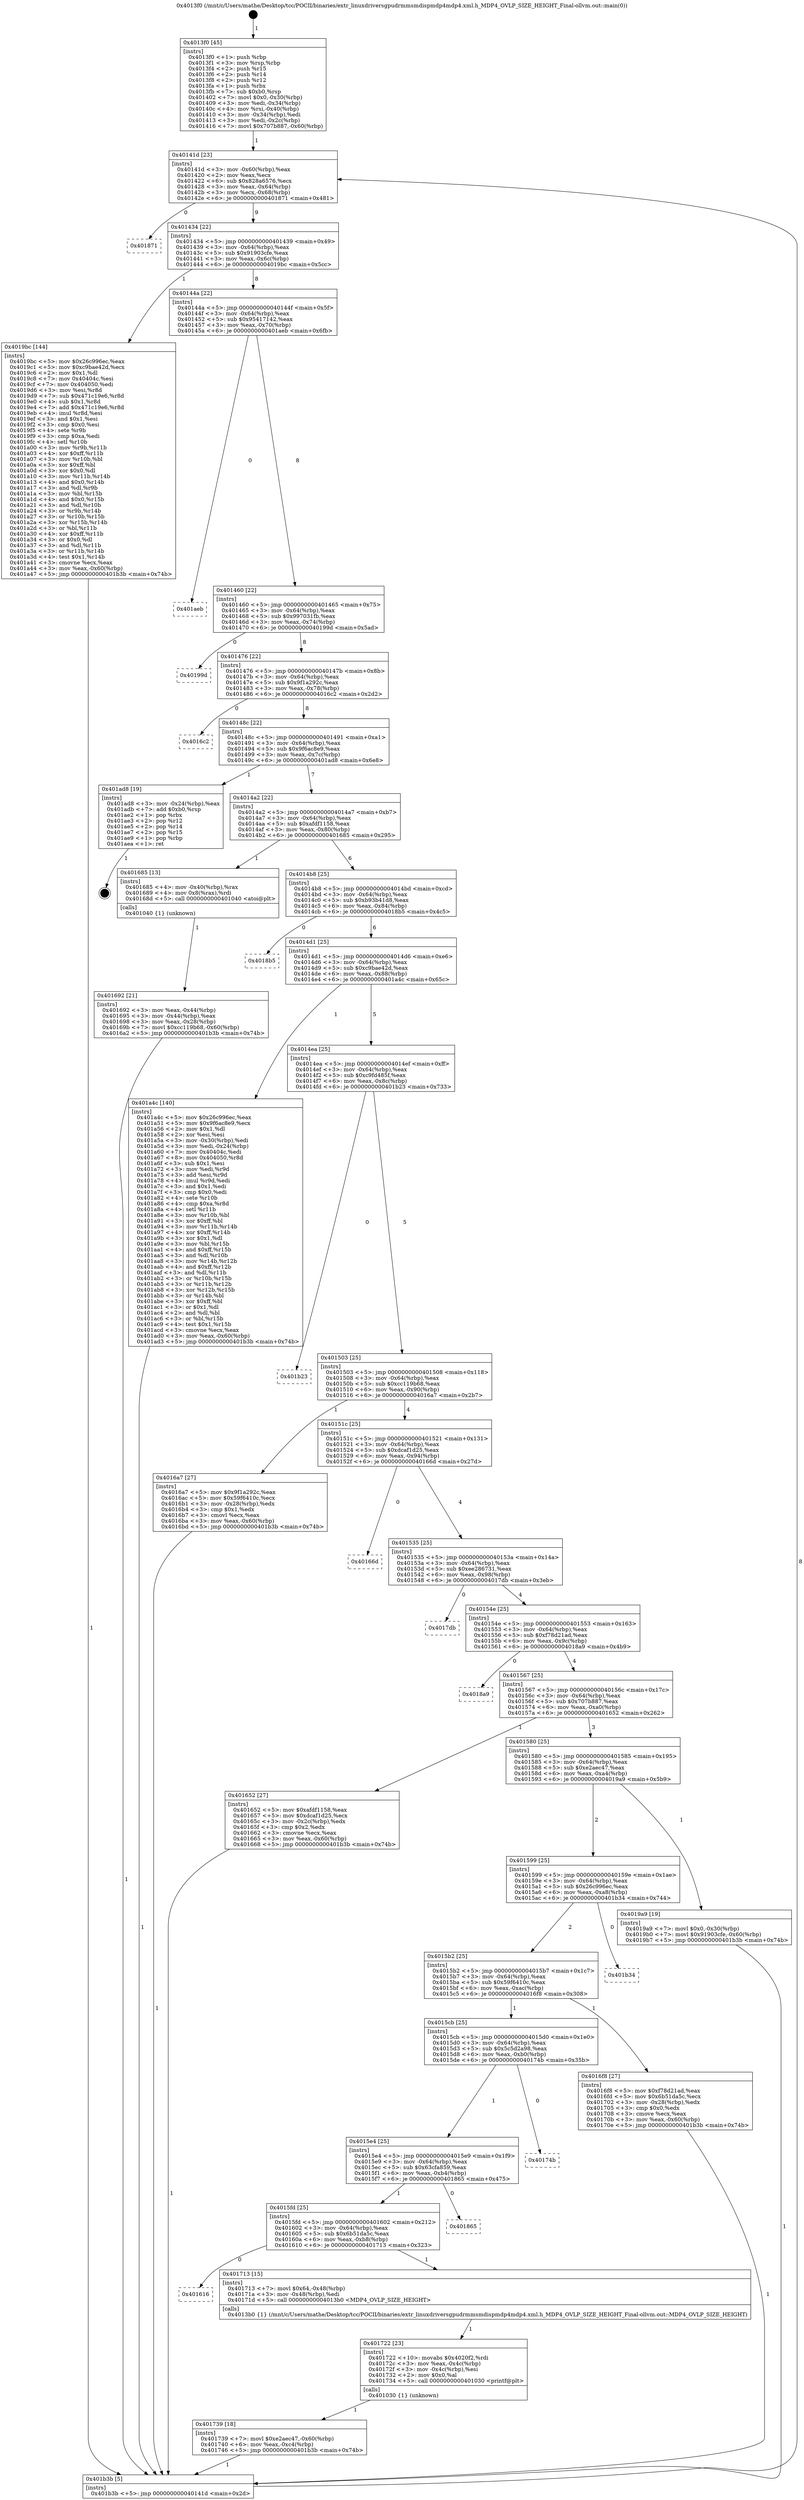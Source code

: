 digraph "0x4013f0" {
  label = "0x4013f0 (/mnt/c/Users/mathe/Desktop/tcc/POCII/binaries/extr_linuxdriversgpudrmmsmdispmdp4mdp4.xml.h_MDP4_OVLP_SIZE_HEIGHT_Final-ollvm.out::main(0))"
  labelloc = "t"
  node[shape=record]

  Entry [label="",width=0.3,height=0.3,shape=circle,fillcolor=black,style=filled]
  "0x40141d" [label="{
     0x40141d [23]\l
     | [instrs]\l
     &nbsp;&nbsp;0x40141d \<+3\>: mov -0x60(%rbp),%eax\l
     &nbsp;&nbsp;0x401420 \<+2\>: mov %eax,%ecx\l
     &nbsp;&nbsp;0x401422 \<+6\>: sub $0x828a6576,%ecx\l
     &nbsp;&nbsp;0x401428 \<+3\>: mov %eax,-0x64(%rbp)\l
     &nbsp;&nbsp;0x40142b \<+3\>: mov %ecx,-0x68(%rbp)\l
     &nbsp;&nbsp;0x40142e \<+6\>: je 0000000000401871 \<main+0x481\>\l
  }"]
  "0x401871" [label="{
     0x401871\l
  }", style=dashed]
  "0x401434" [label="{
     0x401434 [22]\l
     | [instrs]\l
     &nbsp;&nbsp;0x401434 \<+5\>: jmp 0000000000401439 \<main+0x49\>\l
     &nbsp;&nbsp;0x401439 \<+3\>: mov -0x64(%rbp),%eax\l
     &nbsp;&nbsp;0x40143c \<+5\>: sub $0x91903cfe,%eax\l
     &nbsp;&nbsp;0x401441 \<+3\>: mov %eax,-0x6c(%rbp)\l
     &nbsp;&nbsp;0x401444 \<+6\>: je 00000000004019bc \<main+0x5cc\>\l
  }"]
  Exit [label="",width=0.3,height=0.3,shape=circle,fillcolor=black,style=filled,peripheries=2]
  "0x4019bc" [label="{
     0x4019bc [144]\l
     | [instrs]\l
     &nbsp;&nbsp;0x4019bc \<+5\>: mov $0x26c996ec,%eax\l
     &nbsp;&nbsp;0x4019c1 \<+5\>: mov $0xc9bae42d,%ecx\l
     &nbsp;&nbsp;0x4019c6 \<+2\>: mov $0x1,%dl\l
     &nbsp;&nbsp;0x4019c8 \<+7\>: mov 0x40404c,%esi\l
     &nbsp;&nbsp;0x4019cf \<+7\>: mov 0x404050,%edi\l
     &nbsp;&nbsp;0x4019d6 \<+3\>: mov %esi,%r8d\l
     &nbsp;&nbsp;0x4019d9 \<+7\>: sub $0x471c19e6,%r8d\l
     &nbsp;&nbsp;0x4019e0 \<+4\>: sub $0x1,%r8d\l
     &nbsp;&nbsp;0x4019e4 \<+7\>: add $0x471c19e6,%r8d\l
     &nbsp;&nbsp;0x4019eb \<+4\>: imul %r8d,%esi\l
     &nbsp;&nbsp;0x4019ef \<+3\>: and $0x1,%esi\l
     &nbsp;&nbsp;0x4019f2 \<+3\>: cmp $0x0,%esi\l
     &nbsp;&nbsp;0x4019f5 \<+4\>: sete %r9b\l
     &nbsp;&nbsp;0x4019f9 \<+3\>: cmp $0xa,%edi\l
     &nbsp;&nbsp;0x4019fc \<+4\>: setl %r10b\l
     &nbsp;&nbsp;0x401a00 \<+3\>: mov %r9b,%r11b\l
     &nbsp;&nbsp;0x401a03 \<+4\>: xor $0xff,%r11b\l
     &nbsp;&nbsp;0x401a07 \<+3\>: mov %r10b,%bl\l
     &nbsp;&nbsp;0x401a0a \<+3\>: xor $0xff,%bl\l
     &nbsp;&nbsp;0x401a0d \<+3\>: xor $0x0,%dl\l
     &nbsp;&nbsp;0x401a10 \<+3\>: mov %r11b,%r14b\l
     &nbsp;&nbsp;0x401a13 \<+4\>: and $0x0,%r14b\l
     &nbsp;&nbsp;0x401a17 \<+3\>: and %dl,%r9b\l
     &nbsp;&nbsp;0x401a1a \<+3\>: mov %bl,%r15b\l
     &nbsp;&nbsp;0x401a1d \<+4\>: and $0x0,%r15b\l
     &nbsp;&nbsp;0x401a21 \<+3\>: and %dl,%r10b\l
     &nbsp;&nbsp;0x401a24 \<+3\>: or %r9b,%r14b\l
     &nbsp;&nbsp;0x401a27 \<+3\>: or %r10b,%r15b\l
     &nbsp;&nbsp;0x401a2a \<+3\>: xor %r15b,%r14b\l
     &nbsp;&nbsp;0x401a2d \<+3\>: or %bl,%r11b\l
     &nbsp;&nbsp;0x401a30 \<+4\>: xor $0xff,%r11b\l
     &nbsp;&nbsp;0x401a34 \<+3\>: or $0x0,%dl\l
     &nbsp;&nbsp;0x401a37 \<+3\>: and %dl,%r11b\l
     &nbsp;&nbsp;0x401a3a \<+3\>: or %r11b,%r14b\l
     &nbsp;&nbsp;0x401a3d \<+4\>: test $0x1,%r14b\l
     &nbsp;&nbsp;0x401a41 \<+3\>: cmovne %ecx,%eax\l
     &nbsp;&nbsp;0x401a44 \<+3\>: mov %eax,-0x60(%rbp)\l
     &nbsp;&nbsp;0x401a47 \<+5\>: jmp 0000000000401b3b \<main+0x74b\>\l
  }"]
  "0x40144a" [label="{
     0x40144a [22]\l
     | [instrs]\l
     &nbsp;&nbsp;0x40144a \<+5\>: jmp 000000000040144f \<main+0x5f\>\l
     &nbsp;&nbsp;0x40144f \<+3\>: mov -0x64(%rbp),%eax\l
     &nbsp;&nbsp;0x401452 \<+5\>: sub $0x95417142,%eax\l
     &nbsp;&nbsp;0x401457 \<+3\>: mov %eax,-0x70(%rbp)\l
     &nbsp;&nbsp;0x40145a \<+6\>: je 0000000000401aeb \<main+0x6fb\>\l
  }"]
  "0x401739" [label="{
     0x401739 [18]\l
     | [instrs]\l
     &nbsp;&nbsp;0x401739 \<+7\>: movl $0xe2aec47,-0x60(%rbp)\l
     &nbsp;&nbsp;0x401740 \<+6\>: mov %eax,-0xc4(%rbp)\l
     &nbsp;&nbsp;0x401746 \<+5\>: jmp 0000000000401b3b \<main+0x74b\>\l
  }"]
  "0x401aeb" [label="{
     0x401aeb\l
  }", style=dashed]
  "0x401460" [label="{
     0x401460 [22]\l
     | [instrs]\l
     &nbsp;&nbsp;0x401460 \<+5\>: jmp 0000000000401465 \<main+0x75\>\l
     &nbsp;&nbsp;0x401465 \<+3\>: mov -0x64(%rbp),%eax\l
     &nbsp;&nbsp;0x401468 \<+5\>: sub $0x997031fb,%eax\l
     &nbsp;&nbsp;0x40146d \<+3\>: mov %eax,-0x74(%rbp)\l
     &nbsp;&nbsp;0x401470 \<+6\>: je 000000000040199d \<main+0x5ad\>\l
  }"]
  "0x401722" [label="{
     0x401722 [23]\l
     | [instrs]\l
     &nbsp;&nbsp;0x401722 \<+10\>: movabs $0x4020f2,%rdi\l
     &nbsp;&nbsp;0x40172c \<+3\>: mov %eax,-0x4c(%rbp)\l
     &nbsp;&nbsp;0x40172f \<+3\>: mov -0x4c(%rbp),%esi\l
     &nbsp;&nbsp;0x401732 \<+2\>: mov $0x0,%al\l
     &nbsp;&nbsp;0x401734 \<+5\>: call 0000000000401030 \<printf@plt\>\l
     | [calls]\l
     &nbsp;&nbsp;0x401030 \{1\} (unknown)\l
  }"]
  "0x40199d" [label="{
     0x40199d\l
  }", style=dashed]
  "0x401476" [label="{
     0x401476 [22]\l
     | [instrs]\l
     &nbsp;&nbsp;0x401476 \<+5\>: jmp 000000000040147b \<main+0x8b\>\l
     &nbsp;&nbsp;0x40147b \<+3\>: mov -0x64(%rbp),%eax\l
     &nbsp;&nbsp;0x40147e \<+5\>: sub $0x9f1a292c,%eax\l
     &nbsp;&nbsp;0x401483 \<+3\>: mov %eax,-0x78(%rbp)\l
     &nbsp;&nbsp;0x401486 \<+6\>: je 00000000004016c2 \<main+0x2d2\>\l
  }"]
  "0x401616" [label="{
     0x401616\l
  }", style=dashed]
  "0x4016c2" [label="{
     0x4016c2\l
  }", style=dashed]
  "0x40148c" [label="{
     0x40148c [22]\l
     | [instrs]\l
     &nbsp;&nbsp;0x40148c \<+5\>: jmp 0000000000401491 \<main+0xa1\>\l
     &nbsp;&nbsp;0x401491 \<+3\>: mov -0x64(%rbp),%eax\l
     &nbsp;&nbsp;0x401494 \<+5\>: sub $0x9f6ac8e9,%eax\l
     &nbsp;&nbsp;0x401499 \<+3\>: mov %eax,-0x7c(%rbp)\l
     &nbsp;&nbsp;0x40149c \<+6\>: je 0000000000401ad8 \<main+0x6e8\>\l
  }"]
  "0x401713" [label="{
     0x401713 [15]\l
     | [instrs]\l
     &nbsp;&nbsp;0x401713 \<+7\>: movl $0x64,-0x48(%rbp)\l
     &nbsp;&nbsp;0x40171a \<+3\>: mov -0x48(%rbp),%edi\l
     &nbsp;&nbsp;0x40171d \<+5\>: call 00000000004013b0 \<MDP4_OVLP_SIZE_HEIGHT\>\l
     | [calls]\l
     &nbsp;&nbsp;0x4013b0 \{1\} (/mnt/c/Users/mathe/Desktop/tcc/POCII/binaries/extr_linuxdriversgpudrmmsmdispmdp4mdp4.xml.h_MDP4_OVLP_SIZE_HEIGHT_Final-ollvm.out::MDP4_OVLP_SIZE_HEIGHT)\l
  }"]
  "0x401ad8" [label="{
     0x401ad8 [19]\l
     | [instrs]\l
     &nbsp;&nbsp;0x401ad8 \<+3\>: mov -0x24(%rbp),%eax\l
     &nbsp;&nbsp;0x401adb \<+7\>: add $0xb0,%rsp\l
     &nbsp;&nbsp;0x401ae2 \<+1\>: pop %rbx\l
     &nbsp;&nbsp;0x401ae3 \<+2\>: pop %r12\l
     &nbsp;&nbsp;0x401ae5 \<+2\>: pop %r14\l
     &nbsp;&nbsp;0x401ae7 \<+2\>: pop %r15\l
     &nbsp;&nbsp;0x401ae9 \<+1\>: pop %rbp\l
     &nbsp;&nbsp;0x401aea \<+1\>: ret\l
  }"]
  "0x4014a2" [label="{
     0x4014a2 [22]\l
     | [instrs]\l
     &nbsp;&nbsp;0x4014a2 \<+5\>: jmp 00000000004014a7 \<main+0xb7\>\l
     &nbsp;&nbsp;0x4014a7 \<+3\>: mov -0x64(%rbp),%eax\l
     &nbsp;&nbsp;0x4014aa \<+5\>: sub $0xafdf1158,%eax\l
     &nbsp;&nbsp;0x4014af \<+3\>: mov %eax,-0x80(%rbp)\l
     &nbsp;&nbsp;0x4014b2 \<+6\>: je 0000000000401685 \<main+0x295\>\l
  }"]
  "0x4015fd" [label="{
     0x4015fd [25]\l
     | [instrs]\l
     &nbsp;&nbsp;0x4015fd \<+5\>: jmp 0000000000401602 \<main+0x212\>\l
     &nbsp;&nbsp;0x401602 \<+3\>: mov -0x64(%rbp),%eax\l
     &nbsp;&nbsp;0x401605 \<+5\>: sub $0x6b51da5c,%eax\l
     &nbsp;&nbsp;0x40160a \<+6\>: mov %eax,-0xb8(%rbp)\l
     &nbsp;&nbsp;0x401610 \<+6\>: je 0000000000401713 \<main+0x323\>\l
  }"]
  "0x401685" [label="{
     0x401685 [13]\l
     | [instrs]\l
     &nbsp;&nbsp;0x401685 \<+4\>: mov -0x40(%rbp),%rax\l
     &nbsp;&nbsp;0x401689 \<+4\>: mov 0x8(%rax),%rdi\l
     &nbsp;&nbsp;0x40168d \<+5\>: call 0000000000401040 \<atoi@plt\>\l
     | [calls]\l
     &nbsp;&nbsp;0x401040 \{1\} (unknown)\l
  }"]
  "0x4014b8" [label="{
     0x4014b8 [25]\l
     | [instrs]\l
     &nbsp;&nbsp;0x4014b8 \<+5\>: jmp 00000000004014bd \<main+0xcd\>\l
     &nbsp;&nbsp;0x4014bd \<+3\>: mov -0x64(%rbp),%eax\l
     &nbsp;&nbsp;0x4014c0 \<+5\>: sub $0xb93b41d8,%eax\l
     &nbsp;&nbsp;0x4014c5 \<+6\>: mov %eax,-0x84(%rbp)\l
     &nbsp;&nbsp;0x4014cb \<+6\>: je 00000000004018b5 \<main+0x4c5\>\l
  }"]
  "0x401865" [label="{
     0x401865\l
  }", style=dashed]
  "0x4018b5" [label="{
     0x4018b5\l
  }", style=dashed]
  "0x4014d1" [label="{
     0x4014d1 [25]\l
     | [instrs]\l
     &nbsp;&nbsp;0x4014d1 \<+5\>: jmp 00000000004014d6 \<main+0xe6\>\l
     &nbsp;&nbsp;0x4014d6 \<+3\>: mov -0x64(%rbp),%eax\l
     &nbsp;&nbsp;0x4014d9 \<+5\>: sub $0xc9bae42d,%eax\l
     &nbsp;&nbsp;0x4014de \<+6\>: mov %eax,-0x88(%rbp)\l
     &nbsp;&nbsp;0x4014e4 \<+6\>: je 0000000000401a4c \<main+0x65c\>\l
  }"]
  "0x4015e4" [label="{
     0x4015e4 [25]\l
     | [instrs]\l
     &nbsp;&nbsp;0x4015e4 \<+5\>: jmp 00000000004015e9 \<main+0x1f9\>\l
     &nbsp;&nbsp;0x4015e9 \<+3\>: mov -0x64(%rbp),%eax\l
     &nbsp;&nbsp;0x4015ec \<+5\>: sub $0x63cfa859,%eax\l
     &nbsp;&nbsp;0x4015f1 \<+6\>: mov %eax,-0xb4(%rbp)\l
     &nbsp;&nbsp;0x4015f7 \<+6\>: je 0000000000401865 \<main+0x475\>\l
  }"]
  "0x401a4c" [label="{
     0x401a4c [140]\l
     | [instrs]\l
     &nbsp;&nbsp;0x401a4c \<+5\>: mov $0x26c996ec,%eax\l
     &nbsp;&nbsp;0x401a51 \<+5\>: mov $0x9f6ac8e9,%ecx\l
     &nbsp;&nbsp;0x401a56 \<+2\>: mov $0x1,%dl\l
     &nbsp;&nbsp;0x401a58 \<+2\>: xor %esi,%esi\l
     &nbsp;&nbsp;0x401a5a \<+3\>: mov -0x30(%rbp),%edi\l
     &nbsp;&nbsp;0x401a5d \<+3\>: mov %edi,-0x24(%rbp)\l
     &nbsp;&nbsp;0x401a60 \<+7\>: mov 0x40404c,%edi\l
     &nbsp;&nbsp;0x401a67 \<+8\>: mov 0x404050,%r8d\l
     &nbsp;&nbsp;0x401a6f \<+3\>: sub $0x1,%esi\l
     &nbsp;&nbsp;0x401a72 \<+3\>: mov %edi,%r9d\l
     &nbsp;&nbsp;0x401a75 \<+3\>: add %esi,%r9d\l
     &nbsp;&nbsp;0x401a78 \<+4\>: imul %r9d,%edi\l
     &nbsp;&nbsp;0x401a7c \<+3\>: and $0x1,%edi\l
     &nbsp;&nbsp;0x401a7f \<+3\>: cmp $0x0,%edi\l
     &nbsp;&nbsp;0x401a82 \<+4\>: sete %r10b\l
     &nbsp;&nbsp;0x401a86 \<+4\>: cmp $0xa,%r8d\l
     &nbsp;&nbsp;0x401a8a \<+4\>: setl %r11b\l
     &nbsp;&nbsp;0x401a8e \<+3\>: mov %r10b,%bl\l
     &nbsp;&nbsp;0x401a91 \<+3\>: xor $0xff,%bl\l
     &nbsp;&nbsp;0x401a94 \<+3\>: mov %r11b,%r14b\l
     &nbsp;&nbsp;0x401a97 \<+4\>: xor $0xff,%r14b\l
     &nbsp;&nbsp;0x401a9b \<+3\>: xor $0x1,%dl\l
     &nbsp;&nbsp;0x401a9e \<+3\>: mov %bl,%r15b\l
     &nbsp;&nbsp;0x401aa1 \<+4\>: and $0xff,%r15b\l
     &nbsp;&nbsp;0x401aa5 \<+3\>: and %dl,%r10b\l
     &nbsp;&nbsp;0x401aa8 \<+3\>: mov %r14b,%r12b\l
     &nbsp;&nbsp;0x401aab \<+4\>: and $0xff,%r12b\l
     &nbsp;&nbsp;0x401aaf \<+3\>: and %dl,%r11b\l
     &nbsp;&nbsp;0x401ab2 \<+3\>: or %r10b,%r15b\l
     &nbsp;&nbsp;0x401ab5 \<+3\>: or %r11b,%r12b\l
     &nbsp;&nbsp;0x401ab8 \<+3\>: xor %r12b,%r15b\l
     &nbsp;&nbsp;0x401abb \<+3\>: or %r14b,%bl\l
     &nbsp;&nbsp;0x401abe \<+3\>: xor $0xff,%bl\l
     &nbsp;&nbsp;0x401ac1 \<+3\>: or $0x1,%dl\l
     &nbsp;&nbsp;0x401ac4 \<+2\>: and %dl,%bl\l
     &nbsp;&nbsp;0x401ac6 \<+3\>: or %bl,%r15b\l
     &nbsp;&nbsp;0x401ac9 \<+4\>: test $0x1,%r15b\l
     &nbsp;&nbsp;0x401acd \<+3\>: cmovne %ecx,%eax\l
     &nbsp;&nbsp;0x401ad0 \<+3\>: mov %eax,-0x60(%rbp)\l
     &nbsp;&nbsp;0x401ad3 \<+5\>: jmp 0000000000401b3b \<main+0x74b\>\l
  }"]
  "0x4014ea" [label="{
     0x4014ea [25]\l
     | [instrs]\l
     &nbsp;&nbsp;0x4014ea \<+5\>: jmp 00000000004014ef \<main+0xff\>\l
     &nbsp;&nbsp;0x4014ef \<+3\>: mov -0x64(%rbp),%eax\l
     &nbsp;&nbsp;0x4014f2 \<+5\>: sub $0xc9fd485f,%eax\l
     &nbsp;&nbsp;0x4014f7 \<+6\>: mov %eax,-0x8c(%rbp)\l
     &nbsp;&nbsp;0x4014fd \<+6\>: je 0000000000401b23 \<main+0x733\>\l
  }"]
  "0x40174b" [label="{
     0x40174b\l
  }", style=dashed]
  "0x401b23" [label="{
     0x401b23\l
  }", style=dashed]
  "0x401503" [label="{
     0x401503 [25]\l
     | [instrs]\l
     &nbsp;&nbsp;0x401503 \<+5\>: jmp 0000000000401508 \<main+0x118\>\l
     &nbsp;&nbsp;0x401508 \<+3\>: mov -0x64(%rbp),%eax\l
     &nbsp;&nbsp;0x40150b \<+5\>: sub $0xcc119b68,%eax\l
     &nbsp;&nbsp;0x401510 \<+6\>: mov %eax,-0x90(%rbp)\l
     &nbsp;&nbsp;0x401516 \<+6\>: je 00000000004016a7 \<main+0x2b7\>\l
  }"]
  "0x4015cb" [label="{
     0x4015cb [25]\l
     | [instrs]\l
     &nbsp;&nbsp;0x4015cb \<+5\>: jmp 00000000004015d0 \<main+0x1e0\>\l
     &nbsp;&nbsp;0x4015d0 \<+3\>: mov -0x64(%rbp),%eax\l
     &nbsp;&nbsp;0x4015d3 \<+5\>: sub $0x5c5d2a98,%eax\l
     &nbsp;&nbsp;0x4015d8 \<+6\>: mov %eax,-0xb0(%rbp)\l
     &nbsp;&nbsp;0x4015de \<+6\>: je 000000000040174b \<main+0x35b\>\l
  }"]
  "0x4016a7" [label="{
     0x4016a7 [27]\l
     | [instrs]\l
     &nbsp;&nbsp;0x4016a7 \<+5\>: mov $0x9f1a292c,%eax\l
     &nbsp;&nbsp;0x4016ac \<+5\>: mov $0x59f6410c,%ecx\l
     &nbsp;&nbsp;0x4016b1 \<+3\>: mov -0x28(%rbp),%edx\l
     &nbsp;&nbsp;0x4016b4 \<+3\>: cmp $0x1,%edx\l
     &nbsp;&nbsp;0x4016b7 \<+3\>: cmovl %ecx,%eax\l
     &nbsp;&nbsp;0x4016ba \<+3\>: mov %eax,-0x60(%rbp)\l
     &nbsp;&nbsp;0x4016bd \<+5\>: jmp 0000000000401b3b \<main+0x74b\>\l
  }"]
  "0x40151c" [label="{
     0x40151c [25]\l
     | [instrs]\l
     &nbsp;&nbsp;0x40151c \<+5\>: jmp 0000000000401521 \<main+0x131\>\l
     &nbsp;&nbsp;0x401521 \<+3\>: mov -0x64(%rbp),%eax\l
     &nbsp;&nbsp;0x401524 \<+5\>: sub $0xdcaf1d25,%eax\l
     &nbsp;&nbsp;0x401529 \<+6\>: mov %eax,-0x94(%rbp)\l
     &nbsp;&nbsp;0x40152f \<+6\>: je 000000000040166d \<main+0x27d\>\l
  }"]
  "0x4016f8" [label="{
     0x4016f8 [27]\l
     | [instrs]\l
     &nbsp;&nbsp;0x4016f8 \<+5\>: mov $0xf78d21ad,%eax\l
     &nbsp;&nbsp;0x4016fd \<+5\>: mov $0x6b51da5c,%ecx\l
     &nbsp;&nbsp;0x401702 \<+3\>: mov -0x28(%rbp),%edx\l
     &nbsp;&nbsp;0x401705 \<+3\>: cmp $0x0,%edx\l
     &nbsp;&nbsp;0x401708 \<+3\>: cmove %ecx,%eax\l
     &nbsp;&nbsp;0x40170b \<+3\>: mov %eax,-0x60(%rbp)\l
     &nbsp;&nbsp;0x40170e \<+5\>: jmp 0000000000401b3b \<main+0x74b\>\l
  }"]
  "0x40166d" [label="{
     0x40166d\l
  }", style=dashed]
  "0x401535" [label="{
     0x401535 [25]\l
     | [instrs]\l
     &nbsp;&nbsp;0x401535 \<+5\>: jmp 000000000040153a \<main+0x14a\>\l
     &nbsp;&nbsp;0x40153a \<+3\>: mov -0x64(%rbp),%eax\l
     &nbsp;&nbsp;0x40153d \<+5\>: sub $0xee286731,%eax\l
     &nbsp;&nbsp;0x401542 \<+6\>: mov %eax,-0x98(%rbp)\l
     &nbsp;&nbsp;0x401548 \<+6\>: je 00000000004017db \<main+0x3eb\>\l
  }"]
  "0x4015b2" [label="{
     0x4015b2 [25]\l
     | [instrs]\l
     &nbsp;&nbsp;0x4015b2 \<+5\>: jmp 00000000004015b7 \<main+0x1c7\>\l
     &nbsp;&nbsp;0x4015b7 \<+3\>: mov -0x64(%rbp),%eax\l
     &nbsp;&nbsp;0x4015ba \<+5\>: sub $0x59f6410c,%eax\l
     &nbsp;&nbsp;0x4015bf \<+6\>: mov %eax,-0xac(%rbp)\l
     &nbsp;&nbsp;0x4015c5 \<+6\>: je 00000000004016f8 \<main+0x308\>\l
  }"]
  "0x4017db" [label="{
     0x4017db\l
  }", style=dashed]
  "0x40154e" [label="{
     0x40154e [25]\l
     | [instrs]\l
     &nbsp;&nbsp;0x40154e \<+5\>: jmp 0000000000401553 \<main+0x163\>\l
     &nbsp;&nbsp;0x401553 \<+3\>: mov -0x64(%rbp),%eax\l
     &nbsp;&nbsp;0x401556 \<+5\>: sub $0xf78d21ad,%eax\l
     &nbsp;&nbsp;0x40155b \<+6\>: mov %eax,-0x9c(%rbp)\l
     &nbsp;&nbsp;0x401561 \<+6\>: je 00000000004018a9 \<main+0x4b9\>\l
  }"]
  "0x401b34" [label="{
     0x401b34\l
  }", style=dashed]
  "0x4018a9" [label="{
     0x4018a9\l
  }", style=dashed]
  "0x401567" [label="{
     0x401567 [25]\l
     | [instrs]\l
     &nbsp;&nbsp;0x401567 \<+5\>: jmp 000000000040156c \<main+0x17c\>\l
     &nbsp;&nbsp;0x40156c \<+3\>: mov -0x64(%rbp),%eax\l
     &nbsp;&nbsp;0x40156f \<+5\>: sub $0x707b887,%eax\l
     &nbsp;&nbsp;0x401574 \<+6\>: mov %eax,-0xa0(%rbp)\l
     &nbsp;&nbsp;0x40157a \<+6\>: je 0000000000401652 \<main+0x262\>\l
  }"]
  "0x401599" [label="{
     0x401599 [25]\l
     | [instrs]\l
     &nbsp;&nbsp;0x401599 \<+5\>: jmp 000000000040159e \<main+0x1ae\>\l
     &nbsp;&nbsp;0x40159e \<+3\>: mov -0x64(%rbp),%eax\l
     &nbsp;&nbsp;0x4015a1 \<+5\>: sub $0x26c996ec,%eax\l
     &nbsp;&nbsp;0x4015a6 \<+6\>: mov %eax,-0xa8(%rbp)\l
     &nbsp;&nbsp;0x4015ac \<+6\>: je 0000000000401b34 \<main+0x744\>\l
  }"]
  "0x401652" [label="{
     0x401652 [27]\l
     | [instrs]\l
     &nbsp;&nbsp;0x401652 \<+5\>: mov $0xafdf1158,%eax\l
     &nbsp;&nbsp;0x401657 \<+5\>: mov $0xdcaf1d25,%ecx\l
     &nbsp;&nbsp;0x40165c \<+3\>: mov -0x2c(%rbp),%edx\l
     &nbsp;&nbsp;0x40165f \<+3\>: cmp $0x2,%edx\l
     &nbsp;&nbsp;0x401662 \<+3\>: cmovne %ecx,%eax\l
     &nbsp;&nbsp;0x401665 \<+3\>: mov %eax,-0x60(%rbp)\l
     &nbsp;&nbsp;0x401668 \<+5\>: jmp 0000000000401b3b \<main+0x74b\>\l
  }"]
  "0x401580" [label="{
     0x401580 [25]\l
     | [instrs]\l
     &nbsp;&nbsp;0x401580 \<+5\>: jmp 0000000000401585 \<main+0x195\>\l
     &nbsp;&nbsp;0x401585 \<+3\>: mov -0x64(%rbp),%eax\l
     &nbsp;&nbsp;0x401588 \<+5\>: sub $0xe2aec47,%eax\l
     &nbsp;&nbsp;0x40158d \<+6\>: mov %eax,-0xa4(%rbp)\l
     &nbsp;&nbsp;0x401593 \<+6\>: je 00000000004019a9 \<main+0x5b9\>\l
  }"]
  "0x401b3b" [label="{
     0x401b3b [5]\l
     | [instrs]\l
     &nbsp;&nbsp;0x401b3b \<+5\>: jmp 000000000040141d \<main+0x2d\>\l
  }"]
  "0x4013f0" [label="{
     0x4013f0 [45]\l
     | [instrs]\l
     &nbsp;&nbsp;0x4013f0 \<+1\>: push %rbp\l
     &nbsp;&nbsp;0x4013f1 \<+3\>: mov %rsp,%rbp\l
     &nbsp;&nbsp;0x4013f4 \<+2\>: push %r15\l
     &nbsp;&nbsp;0x4013f6 \<+2\>: push %r14\l
     &nbsp;&nbsp;0x4013f8 \<+2\>: push %r12\l
     &nbsp;&nbsp;0x4013fa \<+1\>: push %rbx\l
     &nbsp;&nbsp;0x4013fb \<+7\>: sub $0xb0,%rsp\l
     &nbsp;&nbsp;0x401402 \<+7\>: movl $0x0,-0x30(%rbp)\l
     &nbsp;&nbsp;0x401409 \<+3\>: mov %edi,-0x34(%rbp)\l
     &nbsp;&nbsp;0x40140c \<+4\>: mov %rsi,-0x40(%rbp)\l
     &nbsp;&nbsp;0x401410 \<+3\>: mov -0x34(%rbp),%edi\l
     &nbsp;&nbsp;0x401413 \<+3\>: mov %edi,-0x2c(%rbp)\l
     &nbsp;&nbsp;0x401416 \<+7\>: movl $0x707b887,-0x60(%rbp)\l
  }"]
  "0x401692" [label="{
     0x401692 [21]\l
     | [instrs]\l
     &nbsp;&nbsp;0x401692 \<+3\>: mov %eax,-0x44(%rbp)\l
     &nbsp;&nbsp;0x401695 \<+3\>: mov -0x44(%rbp),%eax\l
     &nbsp;&nbsp;0x401698 \<+3\>: mov %eax,-0x28(%rbp)\l
     &nbsp;&nbsp;0x40169b \<+7\>: movl $0xcc119b68,-0x60(%rbp)\l
     &nbsp;&nbsp;0x4016a2 \<+5\>: jmp 0000000000401b3b \<main+0x74b\>\l
  }"]
  "0x4019a9" [label="{
     0x4019a9 [19]\l
     | [instrs]\l
     &nbsp;&nbsp;0x4019a9 \<+7\>: movl $0x0,-0x30(%rbp)\l
     &nbsp;&nbsp;0x4019b0 \<+7\>: movl $0x91903cfe,-0x60(%rbp)\l
     &nbsp;&nbsp;0x4019b7 \<+5\>: jmp 0000000000401b3b \<main+0x74b\>\l
  }"]
  Entry -> "0x4013f0" [label=" 1"]
  "0x40141d" -> "0x401871" [label=" 0"]
  "0x40141d" -> "0x401434" [label=" 9"]
  "0x401ad8" -> Exit [label=" 1"]
  "0x401434" -> "0x4019bc" [label=" 1"]
  "0x401434" -> "0x40144a" [label=" 8"]
  "0x401a4c" -> "0x401b3b" [label=" 1"]
  "0x40144a" -> "0x401aeb" [label=" 0"]
  "0x40144a" -> "0x401460" [label=" 8"]
  "0x4019bc" -> "0x401b3b" [label=" 1"]
  "0x401460" -> "0x40199d" [label=" 0"]
  "0x401460" -> "0x401476" [label=" 8"]
  "0x4019a9" -> "0x401b3b" [label=" 1"]
  "0x401476" -> "0x4016c2" [label=" 0"]
  "0x401476" -> "0x40148c" [label=" 8"]
  "0x401739" -> "0x401b3b" [label=" 1"]
  "0x40148c" -> "0x401ad8" [label=" 1"]
  "0x40148c" -> "0x4014a2" [label=" 7"]
  "0x401722" -> "0x401739" [label=" 1"]
  "0x4014a2" -> "0x401685" [label=" 1"]
  "0x4014a2" -> "0x4014b8" [label=" 6"]
  "0x4015fd" -> "0x401616" [label=" 0"]
  "0x4014b8" -> "0x4018b5" [label=" 0"]
  "0x4014b8" -> "0x4014d1" [label=" 6"]
  "0x4015fd" -> "0x401713" [label=" 1"]
  "0x4014d1" -> "0x401a4c" [label=" 1"]
  "0x4014d1" -> "0x4014ea" [label=" 5"]
  "0x4015e4" -> "0x4015fd" [label=" 1"]
  "0x4014ea" -> "0x401b23" [label=" 0"]
  "0x4014ea" -> "0x401503" [label=" 5"]
  "0x4015e4" -> "0x401865" [label=" 0"]
  "0x401503" -> "0x4016a7" [label=" 1"]
  "0x401503" -> "0x40151c" [label=" 4"]
  "0x4015cb" -> "0x4015e4" [label=" 1"]
  "0x40151c" -> "0x40166d" [label=" 0"]
  "0x40151c" -> "0x401535" [label=" 4"]
  "0x4015cb" -> "0x40174b" [label=" 0"]
  "0x401535" -> "0x4017db" [label=" 0"]
  "0x401535" -> "0x40154e" [label=" 4"]
  "0x4016f8" -> "0x401b3b" [label=" 1"]
  "0x40154e" -> "0x4018a9" [label=" 0"]
  "0x40154e" -> "0x401567" [label=" 4"]
  "0x4015b2" -> "0x4015cb" [label=" 1"]
  "0x401567" -> "0x401652" [label=" 1"]
  "0x401567" -> "0x401580" [label=" 3"]
  "0x401652" -> "0x401b3b" [label=" 1"]
  "0x4013f0" -> "0x40141d" [label=" 1"]
  "0x401b3b" -> "0x40141d" [label=" 8"]
  "0x401685" -> "0x401692" [label=" 1"]
  "0x401692" -> "0x401b3b" [label=" 1"]
  "0x4016a7" -> "0x401b3b" [label=" 1"]
  "0x401713" -> "0x401722" [label=" 1"]
  "0x401580" -> "0x4019a9" [label=" 1"]
  "0x401580" -> "0x401599" [label=" 2"]
  "0x4015b2" -> "0x4016f8" [label=" 1"]
  "0x401599" -> "0x401b34" [label=" 0"]
  "0x401599" -> "0x4015b2" [label=" 2"]
}
